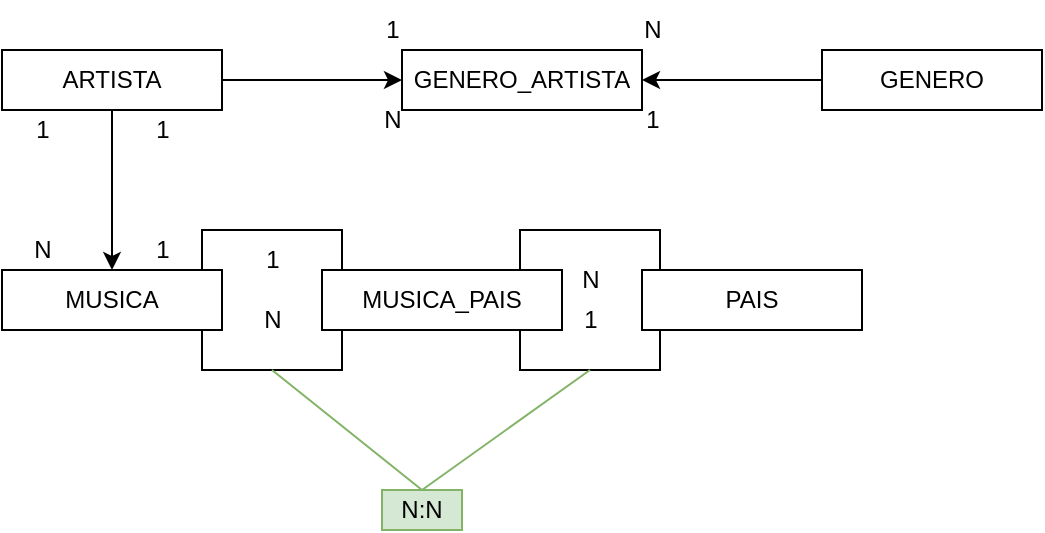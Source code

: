 <mxfile version="21.1.0" type="github">
  <diagram name="Página-1" id="wY1jWhhq4TVxJNEBBOuB">
    <mxGraphModel dx="1164" dy="708" grid="1" gridSize="10" guides="1" tooltips="1" connect="1" arrows="1" fold="1" page="1" pageScale="1" pageWidth="827" pageHeight="1169" math="0" shadow="0">
      <root>
        <mxCell id="0" />
        <mxCell id="1" parent="0" />
        <mxCell id="c36DzWKBf-Bude1BYzwx-10" style="edgeStyle=orthogonalEdgeStyle;rounded=0;orthogonalLoop=1;jettySize=auto;html=1;exitX=1;exitY=0.5;exitDx=0;exitDy=0;entryX=0;entryY=0.5;entryDx=0;entryDy=0;" edge="1" parent="1" source="c36DzWKBf-Bude1BYzwx-1" target="c36DzWKBf-Bude1BYzwx-9">
          <mxGeometry relative="1" as="geometry" />
        </mxCell>
        <mxCell id="c36DzWKBf-Bude1BYzwx-16" style="edgeStyle=orthogonalEdgeStyle;rounded=0;orthogonalLoop=1;jettySize=auto;html=1;exitX=0.5;exitY=1;exitDx=0;exitDy=0;entryX=0.5;entryY=0;entryDx=0;entryDy=0;" edge="1" parent="1" source="c36DzWKBf-Bude1BYzwx-1" target="c36DzWKBf-Bude1BYzwx-4">
          <mxGeometry relative="1" as="geometry" />
        </mxCell>
        <mxCell id="c36DzWKBf-Bude1BYzwx-1" value="ARTISTA" style="rounded=0;whiteSpace=wrap;html=1;" vertex="1" parent="1">
          <mxGeometry x="120" y="90" width="110" height="30" as="geometry" />
        </mxCell>
        <mxCell id="c36DzWKBf-Bude1BYzwx-11" style="edgeStyle=orthogonalEdgeStyle;rounded=0;orthogonalLoop=1;jettySize=auto;html=1;exitX=0;exitY=0.5;exitDx=0;exitDy=0;entryX=1;entryY=0.5;entryDx=0;entryDy=0;" edge="1" parent="1" source="c36DzWKBf-Bude1BYzwx-2" target="c36DzWKBf-Bude1BYzwx-9">
          <mxGeometry relative="1" as="geometry" />
        </mxCell>
        <mxCell id="c36DzWKBf-Bude1BYzwx-2" value="GENERO" style="rounded=0;whiteSpace=wrap;html=1;" vertex="1" parent="1">
          <mxGeometry x="530" y="90" width="110" height="30" as="geometry" />
        </mxCell>
        <mxCell id="c36DzWKBf-Bude1BYzwx-27" value="" style="whiteSpace=wrap;html=1;aspect=fixed;" vertex="1" parent="1">
          <mxGeometry x="379" y="180" width="70" height="70" as="geometry" />
        </mxCell>
        <mxCell id="c36DzWKBf-Bude1BYzwx-3" value="PAIS" style="rounded=0;whiteSpace=wrap;html=1;" vertex="1" parent="1">
          <mxGeometry x="440" y="200" width="110" height="30" as="geometry" />
        </mxCell>
        <mxCell id="c36DzWKBf-Bude1BYzwx-5" value="1" style="text;html=1;align=center;verticalAlign=middle;resizable=0;points=[];autosize=1;strokeColor=none;fillColor=none;" vertex="1" parent="1">
          <mxGeometry x="300" y="65" width="30" height="30" as="geometry" />
        </mxCell>
        <mxCell id="c36DzWKBf-Bude1BYzwx-6" value="N" style="text;html=1;align=center;verticalAlign=middle;resizable=0;points=[];autosize=1;strokeColor=none;fillColor=none;" vertex="1" parent="1">
          <mxGeometry x="430" y="65" width="30" height="30" as="geometry" />
        </mxCell>
        <mxCell id="c36DzWKBf-Bude1BYzwx-25" value="" style="whiteSpace=wrap;html=1;aspect=fixed;" vertex="1" parent="1">
          <mxGeometry x="220" y="180" width="70" height="70" as="geometry" />
        </mxCell>
        <mxCell id="c36DzWKBf-Bude1BYzwx-4" value="MUSICA" style="rounded=0;whiteSpace=wrap;html=1;" vertex="1" parent="1">
          <mxGeometry x="120" y="200" width="110" height="30" as="geometry" />
        </mxCell>
        <mxCell id="c36DzWKBf-Bude1BYzwx-7" value="1" style="text;html=1;align=center;verticalAlign=middle;resizable=0;points=[];autosize=1;strokeColor=none;fillColor=none;" vertex="1" parent="1">
          <mxGeometry x="430" y="110" width="30" height="30" as="geometry" />
        </mxCell>
        <mxCell id="c36DzWKBf-Bude1BYzwx-8" value="N" style="text;html=1;align=center;verticalAlign=middle;resizable=0;points=[];autosize=1;strokeColor=none;fillColor=none;" vertex="1" parent="1">
          <mxGeometry x="300" y="110" width="30" height="30" as="geometry" />
        </mxCell>
        <mxCell id="c36DzWKBf-Bude1BYzwx-9" value="GENERO_ARTISTA" style="rounded=0;whiteSpace=wrap;html=1;" vertex="1" parent="1">
          <mxGeometry x="320" y="90" width="120" height="30" as="geometry" />
        </mxCell>
        <mxCell id="c36DzWKBf-Bude1BYzwx-12" value="1" style="text;html=1;align=center;verticalAlign=middle;resizable=0;points=[];autosize=1;strokeColor=none;fillColor=none;" vertex="1" parent="1">
          <mxGeometry x="125" y="115" width="30" height="30" as="geometry" />
        </mxCell>
        <mxCell id="c36DzWKBf-Bude1BYzwx-13" value="N" style="text;html=1;align=center;verticalAlign=middle;resizable=0;points=[];autosize=1;strokeColor=none;fillColor=none;" vertex="1" parent="1">
          <mxGeometry x="125" y="175" width="30" height="30" as="geometry" />
        </mxCell>
        <mxCell id="c36DzWKBf-Bude1BYzwx-14" value="1" style="text;html=1;align=center;verticalAlign=middle;resizable=0;points=[];autosize=1;strokeColor=none;fillColor=none;" vertex="1" parent="1">
          <mxGeometry x="185" y="175" width="30" height="30" as="geometry" />
        </mxCell>
        <mxCell id="c36DzWKBf-Bude1BYzwx-19" value="N" style="text;html=1;align=center;verticalAlign=middle;resizable=0;points=[];autosize=1;strokeColor=none;fillColor=none;" vertex="1" parent="1">
          <mxGeometry x="240" y="210" width="30" height="30" as="geometry" />
        </mxCell>
        <mxCell id="c36DzWKBf-Bude1BYzwx-20" value="1" style="text;html=1;align=center;verticalAlign=middle;resizable=0;points=[];autosize=1;strokeColor=none;fillColor=none;" vertex="1" parent="1">
          <mxGeometry x="399" y="210" width="30" height="30" as="geometry" />
        </mxCell>
        <mxCell id="c36DzWKBf-Bude1BYzwx-15" value="1" style="text;html=1;align=center;verticalAlign=middle;resizable=0;points=[];autosize=1;strokeColor=none;fillColor=none;" vertex="1" parent="1">
          <mxGeometry x="185" y="115" width="30" height="30" as="geometry" />
        </mxCell>
        <mxCell id="c36DzWKBf-Bude1BYzwx-18" value="N" style="text;html=1;align=center;verticalAlign=middle;resizable=0;points=[];autosize=1;strokeColor=none;fillColor=none;" vertex="1" parent="1">
          <mxGeometry x="399" y="190" width="30" height="30" as="geometry" />
        </mxCell>
        <mxCell id="c36DzWKBf-Bude1BYzwx-17" value="1" style="text;html=1;align=center;verticalAlign=middle;resizable=0;points=[];autosize=1;strokeColor=none;fillColor=none;" vertex="1" parent="1">
          <mxGeometry x="240" y="180" width="30" height="30" as="geometry" />
        </mxCell>
        <mxCell id="c36DzWKBf-Bude1BYzwx-21" value="MUSICA_PAIS" style="rounded=0;whiteSpace=wrap;html=1;" vertex="1" parent="1">
          <mxGeometry x="280" y="200" width="120" height="30" as="geometry" />
        </mxCell>
        <mxCell id="c36DzWKBf-Bude1BYzwx-28" value="N:N" style="rounded=0;whiteSpace=wrap;html=1;fillColor=#d5e8d4;strokeColor=#82b366;" vertex="1" parent="1">
          <mxGeometry x="310" y="310" width="40" height="20" as="geometry" />
        </mxCell>
        <mxCell id="c36DzWKBf-Bude1BYzwx-30" value="" style="endArrow=none;html=1;rounded=0;entryX=0.5;entryY=1;entryDx=0;entryDy=0;exitX=0.5;exitY=0;exitDx=0;exitDy=0;fillColor=#d5e8d4;strokeColor=#82b366;" edge="1" parent="1" source="c36DzWKBf-Bude1BYzwx-28" target="c36DzWKBf-Bude1BYzwx-27">
          <mxGeometry width="50" height="50" relative="1" as="geometry">
            <mxPoint x="380" y="350" as="sourcePoint" />
            <mxPoint x="430" y="300" as="targetPoint" />
          </mxGeometry>
        </mxCell>
        <mxCell id="c36DzWKBf-Bude1BYzwx-31" value="" style="endArrow=none;html=1;rounded=0;entryX=0.5;entryY=1;entryDx=0;entryDy=0;fillColor=#d5e8d4;strokeColor=#82b366;" edge="1" parent="1" target="c36DzWKBf-Bude1BYzwx-25">
          <mxGeometry width="50" height="50" relative="1" as="geometry">
            <mxPoint x="330" y="310" as="sourcePoint" />
            <mxPoint x="430" y="300" as="targetPoint" />
          </mxGeometry>
        </mxCell>
      </root>
    </mxGraphModel>
  </diagram>
</mxfile>
